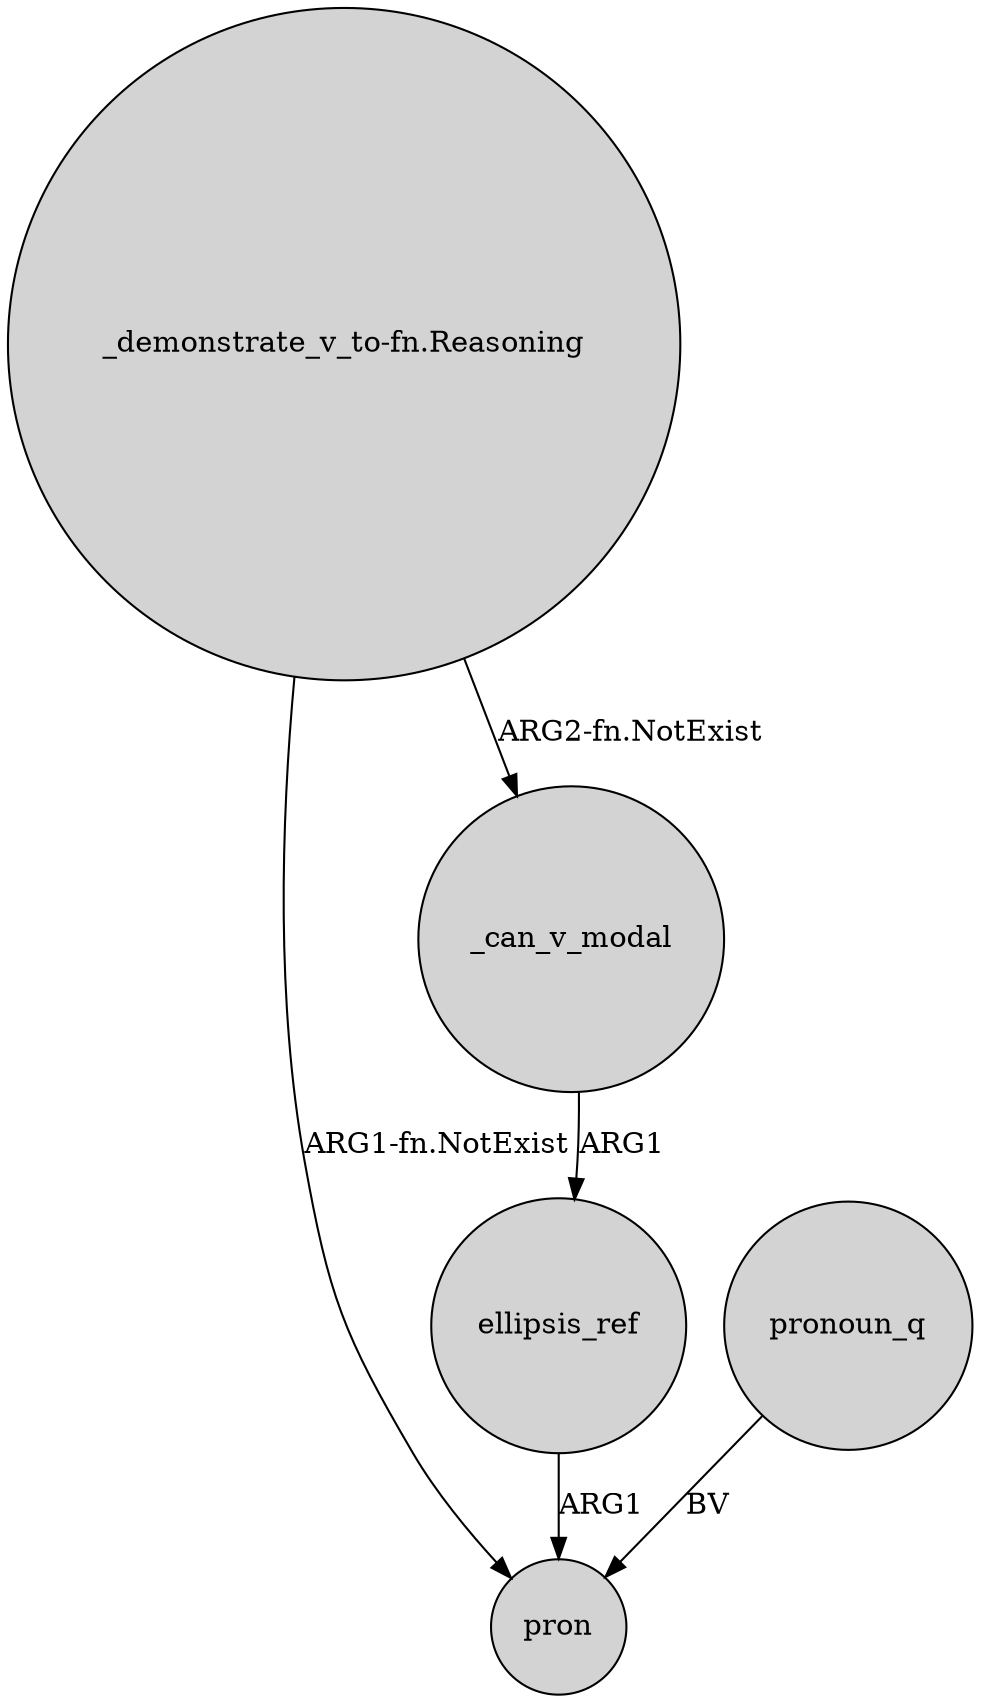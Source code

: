 digraph {
	node [shape=circle style=filled]
	ellipsis_ref -> pron [label=ARG1]
	"_demonstrate_v_to-fn.Reasoning" -> pron [label="ARG1-fn.NotExist"]
	pronoun_q -> pron [label=BV]
	"_demonstrate_v_to-fn.Reasoning" -> _can_v_modal [label="ARG2-fn.NotExist"]
	_can_v_modal -> ellipsis_ref [label=ARG1]
}
